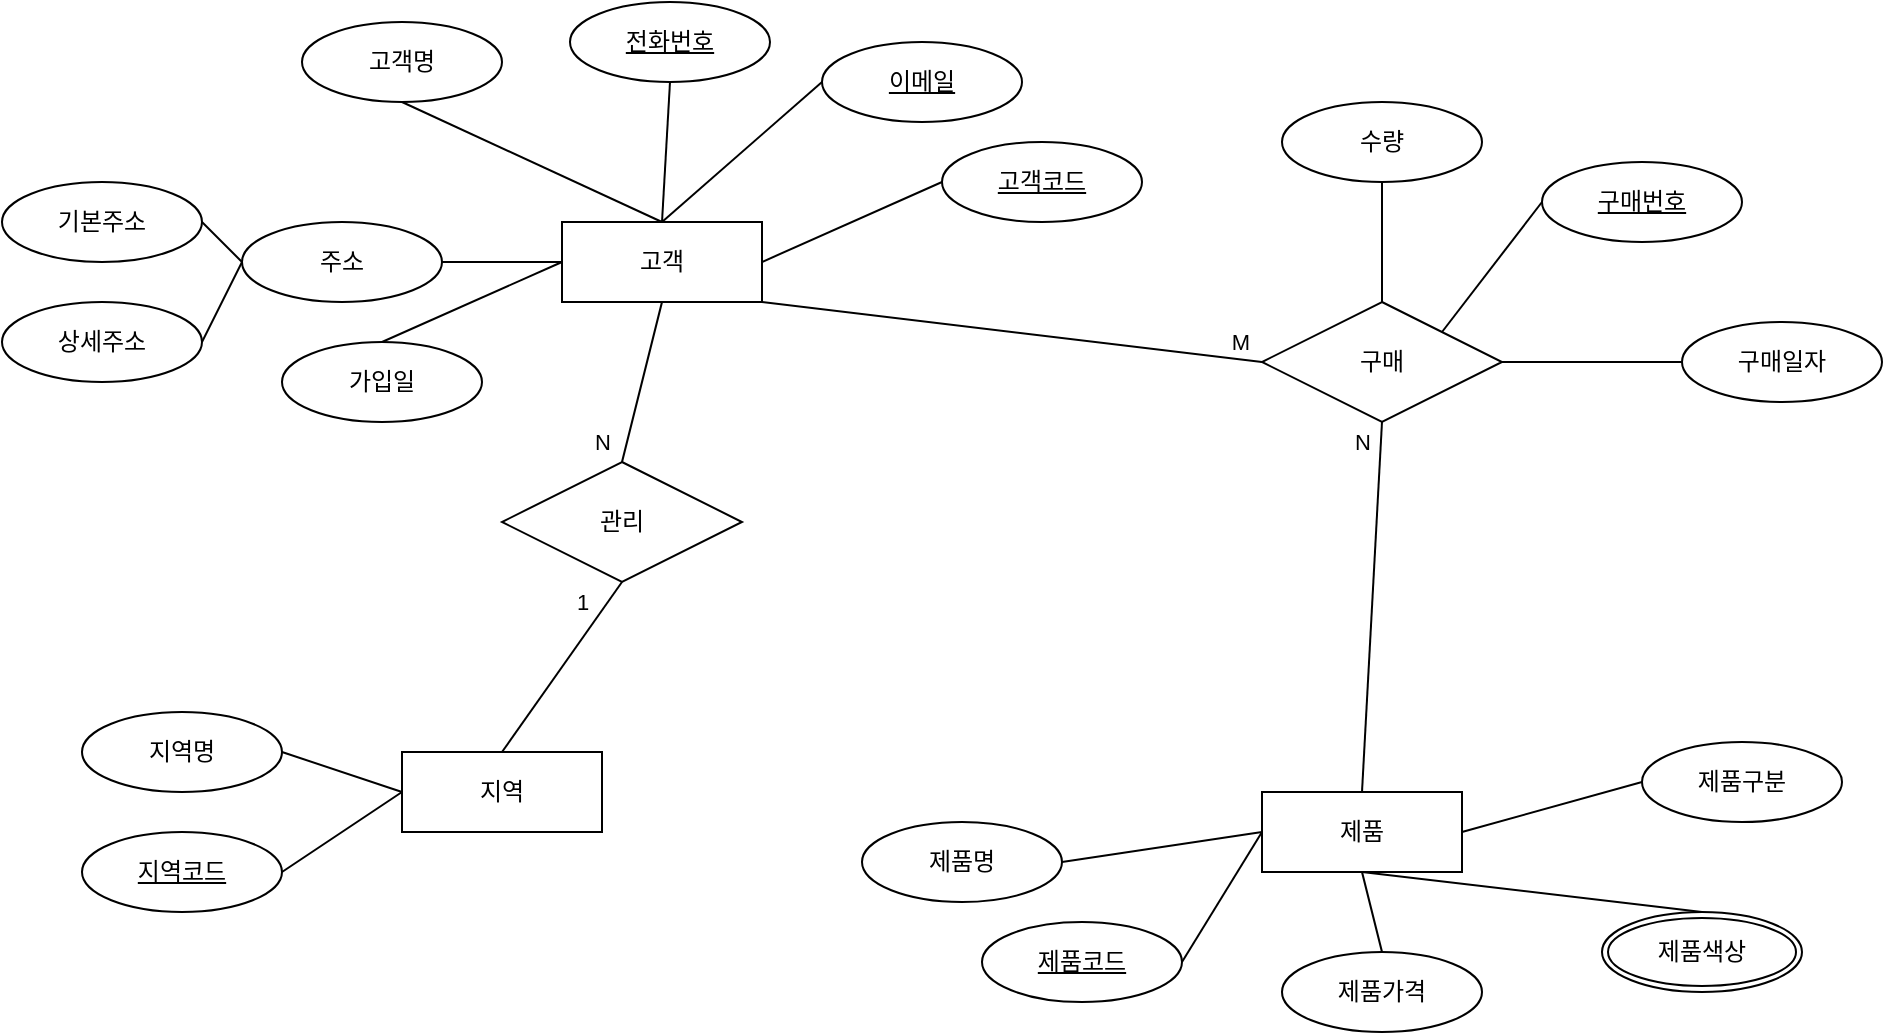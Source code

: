 <mxfile version="25.0.3">
  <diagram name="페이지-1" id="d0QHUHjjBnqB_T0leLFh">
    <mxGraphModel dx="1434" dy="746" grid="1" gridSize="10" guides="1" tooltips="1" connect="1" arrows="1" fold="1" page="1" pageScale="1" pageWidth="827" pageHeight="1169" math="0" shadow="0">
      <root>
        <mxCell id="0" />
        <mxCell id="1" parent="0" />
        <mxCell id="KUGhsdZ3GMTk7Ok1tHTb-1" value="고객" style="whiteSpace=wrap;html=1;align=center;" vertex="1" parent="1">
          <mxGeometry x="360" y="360" width="100" height="40" as="geometry" />
        </mxCell>
        <mxCell id="KUGhsdZ3GMTk7Ok1tHTb-2" value="고객명" style="ellipse;whiteSpace=wrap;html=1;align=center;" vertex="1" parent="1">
          <mxGeometry x="230" y="260" width="100" height="40" as="geometry" />
        </mxCell>
        <mxCell id="KUGhsdZ3GMTk7Ok1tHTb-3" value="" style="endArrow=none;html=1;rounded=0;exitX=0.5;exitY=1;exitDx=0;exitDy=0;entryX=0.5;entryY=0;entryDx=0;entryDy=0;" edge="1" parent="1" source="KUGhsdZ3GMTk7Ok1tHTb-2" target="KUGhsdZ3GMTk7Ok1tHTb-1">
          <mxGeometry relative="1" as="geometry">
            <mxPoint x="330" y="380" as="sourcePoint" />
            <mxPoint x="490" y="380" as="targetPoint" />
          </mxGeometry>
        </mxCell>
        <mxCell id="KUGhsdZ3GMTk7Ok1tHTb-6" value="전화번호" style="ellipse;whiteSpace=wrap;html=1;align=center;fontStyle=4;" vertex="1" parent="1">
          <mxGeometry x="364" y="250" width="100" height="40" as="geometry" />
        </mxCell>
        <mxCell id="KUGhsdZ3GMTk7Ok1tHTb-7" value="" style="endArrow=none;html=1;rounded=0;exitX=0.5;exitY=0;exitDx=0;exitDy=0;entryX=0.5;entryY=1;entryDx=0;entryDy=0;" edge="1" parent="1" source="KUGhsdZ3GMTk7Ok1tHTb-1" target="KUGhsdZ3GMTk7Ok1tHTb-6">
          <mxGeometry relative="1" as="geometry">
            <mxPoint x="340" y="330" as="sourcePoint" />
            <mxPoint x="420" y="370" as="targetPoint" />
          </mxGeometry>
        </mxCell>
        <mxCell id="KUGhsdZ3GMTk7Ok1tHTb-8" value="이메일" style="ellipse;whiteSpace=wrap;html=1;align=center;fontStyle=4;" vertex="1" parent="1">
          <mxGeometry x="490" y="270" width="100" height="40" as="geometry" />
        </mxCell>
        <mxCell id="KUGhsdZ3GMTk7Ok1tHTb-9" value="" style="endArrow=none;html=1;rounded=0;exitX=0.5;exitY=0;exitDx=0;exitDy=0;entryX=0;entryY=0.5;entryDx=0;entryDy=0;" edge="1" parent="1" source="KUGhsdZ3GMTk7Ok1tHTb-1" target="KUGhsdZ3GMTk7Ok1tHTb-8">
          <mxGeometry relative="1" as="geometry">
            <mxPoint x="420" y="370" as="sourcePoint" />
            <mxPoint x="470" y="330" as="targetPoint" />
          </mxGeometry>
        </mxCell>
        <mxCell id="KUGhsdZ3GMTk7Ok1tHTb-10" value="고객코드" style="ellipse;whiteSpace=wrap;html=1;align=center;fontStyle=4;" vertex="1" parent="1">
          <mxGeometry x="550" y="320" width="100" height="40" as="geometry" />
        </mxCell>
        <mxCell id="KUGhsdZ3GMTk7Ok1tHTb-11" value="" style="endArrow=none;html=1;rounded=0;exitX=1;exitY=0.5;exitDx=0;exitDy=0;entryX=0;entryY=0.5;entryDx=0;entryDy=0;" edge="1" parent="1" source="KUGhsdZ3GMTk7Ok1tHTb-1" target="KUGhsdZ3GMTk7Ok1tHTb-10">
          <mxGeometry relative="1" as="geometry">
            <mxPoint x="420" y="370" as="sourcePoint" />
            <mxPoint x="500" y="300" as="targetPoint" />
          </mxGeometry>
        </mxCell>
        <mxCell id="KUGhsdZ3GMTk7Ok1tHTb-12" value="주소" style="ellipse;whiteSpace=wrap;html=1;align=center;" vertex="1" parent="1">
          <mxGeometry x="200" y="360" width="100" height="40" as="geometry" />
        </mxCell>
        <mxCell id="KUGhsdZ3GMTk7Ok1tHTb-13" value="" style="endArrow=none;html=1;rounded=0;exitX=1;exitY=0.5;exitDx=0;exitDy=0;entryX=0;entryY=0.5;entryDx=0;entryDy=0;" edge="1" parent="1" source="KUGhsdZ3GMTk7Ok1tHTb-12" target="KUGhsdZ3GMTk7Ok1tHTb-1">
          <mxGeometry relative="1" as="geometry">
            <mxPoint x="290" y="310" as="sourcePoint" />
            <mxPoint x="420" y="370" as="targetPoint" />
          </mxGeometry>
        </mxCell>
        <mxCell id="KUGhsdZ3GMTk7Ok1tHTb-14" value="기본주소" style="ellipse;whiteSpace=wrap;html=1;align=center;" vertex="1" parent="1">
          <mxGeometry x="80" y="340" width="100" height="40" as="geometry" />
        </mxCell>
        <mxCell id="KUGhsdZ3GMTk7Ok1tHTb-15" value="상세주소" style="ellipse;whiteSpace=wrap;html=1;align=center;" vertex="1" parent="1">
          <mxGeometry x="80" y="400" width="100" height="40" as="geometry" />
        </mxCell>
        <mxCell id="KUGhsdZ3GMTk7Ok1tHTb-17" value="" style="endArrow=none;html=1;rounded=0;exitX=1;exitY=0.5;exitDx=0;exitDy=0;entryX=0;entryY=0.5;entryDx=0;entryDy=0;" edge="1" parent="1" source="KUGhsdZ3GMTk7Ok1tHTb-14" target="KUGhsdZ3GMTk7Ok1tHTb-12">
          <mxGeometry relative="1" as="geometry">
            <mxPoint x="290" y="310" as="sourcePoint" />
            <mxPoint x="420" y="370" as="targetPoint" />
          </mxGeometry>
        </mxCell>
        <mxCell id="KUGhsdZ3GMTk7Ok1tHTb-18" value="" style="endArrow=none;html=1;rounded=0;exitX=1;exitY=0.5;exitDx=0;exitDy=0;entryX=0;entryY=0.5;entryDx=0;entryDy=0;" edge="1" parent="1" source="KUGhsdZ3GMTk7Ok1tHTb-15" target="KUGhsdZ3GMTk7Ok1tHTb-12">
          <mxGeometry relative="1" as="geometry">
            <mxPoint x="190" y="370" as="sourcePoint" />
            <mxPoint x="210" y="390" as="targetPoint" />
          </mxGeometry>
        </mxCell>
        <mxCell id="KUGhsdZ3GMTk7Ok1tHTb-19" value="가입일" style="ellipse;whiteSpace=wrap;html=1;align=center;" vertex="1" parent="1">
          <mxGeometry x="220" y="420" width="100" height="40" as="geometry" />
        </mxCell>
        <mxCell id="KUGhsdZ3GMTk7Ok1tHTb-20" value="" style="endArrow=none;html=1;rounded=0;exitX=0.5;exitY=0;exitDx=0;exitDy=0;entryX=0;entryY=0.5;entryDx=0;entryDy=0;" edge="1" parent="1" source="KUGhsdZ3GMTk7Ok1tHTb-19" target="KUGhsdZ3GMTk7Ok1tHTb-1">
          <mxGeometry relative="1" as="geometry">
            <mxPoint x="310" y="390" as="sourcePoint" />
            <mxPoint x="370" y="390" as="targetPoint" />
          </mxGeometry>
        </mxCell>
        <mxCell id="KUGhsdZ3GMTk7Ok1tHTb-36" value="지역명" style="ellipse;whiteSpace=wrap;html=1;align=center;" vertex="1" parent="1">
          <mxGeometry x="120" y="605" width="100" height="40" as="geometry" />
        </mxCell>
        <mxCell id="KUGhsdZ3GMTk7Ok1tHTb-38" value="지역코드" style="ellipse;whiteSpace=wrap;html=1;align=center;fontStyle=4;" vertex="1" parent="1">
          <mxGeometry x="120" y="665" width="100" height="40" as="geometry" />
        </mxCell>
        <mxCell id="KUGhsdZ3GMTk7Ok1tHTb-39" value="" style="endArrow=none;html=1;rounded=0;entryX=1;entryY=0.5;entryDx=0;entryDy=0;" edge="1" parent="1" target="KUGhsdZ3GMTk7Ok1tHTb-38">
          <mxGeometry relative="1" as="geometry">
            <mxPoint x="280" y="645" as="sourcePoint" />
            <mxPoint x="230" y="635" as="targetPoint" />
          </mxGeometry>
        </mxCell>
        <mxCell id="KUGhsdZ3GMTk7Ok1tHTb-43" value="제품명" style="ellipse;whiteSpace=wrap;html=1;align=center;" vertex="1" parent="1">
          <mxGeometry x="510" y="660" width="100" height="40" as="geometry" />
        </mxCell>
        <mxCell id="KUGhsdZ3GMTk7Ok1tHTb-44" value="" style="endArrow=none;html=1;rounded=0;exitX=0;exitY=0.5;exitDx=0;exitDy=0;entryX=1;entryY=0.5;entryDx=0;entryDy=0;" edge="1" parent="1" source="KUGhsdZ3GMTk7Ok1tHTb-50" target="KUGhsdZ3GMTk7Ok1tHTb-43">
          <mxGeometry relative="1" as="geometry">
            <mxPoint x="744" y="640" as="sourcePoint" />
            <mxPoint x="660" y="620" as="targetPoint" />
          </mxGeometry>
        </mxCell>
        <mxCell id="KUGhsdZ3GMTk7Ok1tHTb-45" value="제품코드" style="ellipse;whiteSpace=wrap;html=1;align=center;fontStyle=4;" vertex="1" parent="1">
          <mxGeometry x="570" y="710" width="100" height="40" as="geometry" />
        </mxCell>
        <mxCell id="KUGhsdZ3GMTk7Ok1tHTb-46" value="" style="endArrow=none;html=1;rounded=0;entryX=1;entryY=0.5;entryDx=0;entryDy=0;exitX=0;exitY=0.5;exitDx=0;exitDy=0;" edge="1" parent="1" target="KUGhsdZ3GMTk7Ok1tHTb-45" source="KUGhsdZ3GMTk7Ok1tHTb-50">
          <mxGeometry relative="1" as="geometry">
            <mxPoint x="740" y="630" as="sourcePoint" />
            <mxPoint x="690" y="620" as="targetPoint" />
          </mxGeometry>
        </mxCell>
        <mxCell id="KUGhsdZ3GMTk7Ok1tHTb-48" value="지역" style="whiteSpace=wrap;html=1;align=center;" vertex="1" parent="1">
          <mxGeometry x="280" y="625" width="100" height="40" as="geometry" />
        </mxCell>
        <mxCell id="KUGhsdZ3GMTk7Ok1tHTb-49" value="" style="endArrow=none;html=1;rounded=0;exitX=0;exitY=0.5;exitDx=0;exitDy=0;entryX=1;entryY=0.5;entryDx=0;entryDy=0;" edge="1" parent="1" source="KUGhsdZ3GMTk7Ok1tHTb-48" target="KUGhsdZ3GMTk7Ok1tHTb-36">
          <mxGeometry relative="1" as="geometry">
            <mxPoint x="584" y="555" as="sourcePoint" />
            <mxPoint x="520" y="525" as="targetPoint" />
          </mxGeometry>
        </mxCell>
        <mxCell id="KUGhsdZ3GMTk7Ok1tHTb-50" value="제품" style="whiteSpace=wrap;html=1;align=center;" vertex="1" parent="1">
          <mxGeometry x="710" y="645" width="100" height="40" as="geometry" />
        </mxCell>
        <mxCell id="KUGhsdZ3GMTk7Ok1tHTb-51" value="제품구분" style="ellipse;whiteSpace=wrap;html=1;align=center;" vertex="1" parent="1">
          <mxGeometry x="900" y="620" width="100" height="40" as="geometry" />
        </mxCell>
        <mxCell id="KUGhsdZ3GMTk7Ok1tHTb-53" value="" style="endArrow=none;html=1;rounded=0;entryX=0;entryY=0.5;entryDx=0;entryDy=0;exitX=1;exitY=0.5;exitDx=0;exitDy=0;" edge="1" parent="1" source="KUGhsdZ3GMTk7Ok1tHTb-50" target="KUGhsdZ3GMTk7Ok1tHTb-51">
          <mxGeometry relative="1" as="geometry">
            <mxPoint x="840" y="645" as="sourcePoint" />
            <mxPoint x="670" y="630" as="targetPoint" />
          </mxGeometry>
        </mxCell>
        <mxCell id="KUGhsdZ3GMTk7Ok1tHTb-54" value="제품색상" style="ellipse;shape=doubleEllipse;margin=3;whiteSpace=wrap;html=1;align=center;" vertex="1" parent="1">
          <mxGeometry x="880" y="705" width="100" height="40" as="geometry" />
        </mxCell>
        <mxCell id="KUGhsdZ3GMTk7Ok1tHTb-55" value="" style="endArrow=none;html=1;rounded=0;entryX=0.5;entryY=0;entryDx=0;entryDy=0;exitX=0.5;exitY=1;exitDx=0;exitDy=0;" edge="1" parent="1" source="KUGhsdZ3GMTk7Ok1tHTb-50" target="KUGhsdZ3GMTk7Ok1tHTb-54">
          <mxGeometry relative="1" as="geometry">
            <mxPoint x="740" y="655" as="sourcePoint" />
            <mxPoint x="690" y="680" as="targetPoint" />
          </mxGeometry>
        </mxCell>
        <mxCell id="KUGhsdZ3GMTk7Ok1tHTb-56" value="제품가격" style="ellipse;whiteSpace=wrap;html=1;align=center;" vertex="1" parent="1">
          <mxGeometry x="720" y="725" width="100" height="40" as="geometry" />
        </mxCell>
        <mxCell id="KUGhsdZ3GMTk7Ok1tHTb-57" value="" style="endArrow=none;html=1;rounded=0;exitX=0.5;exitY=1;exitDx=0;exitDy=0;entryX=0.5;entryY=0;entryDx=0;entryDy=0;" edge="1" parent="1" source="KUGhsdZ3GMTk7Ok1tHTb-50" target="KUGhsdZ3GMTk7Ok1tHTb-56">
          <mxGeometry relative="1" as="geometry">
            <mxPoint x="790" y="635" as="sourcePoint" />
            <mxPoint x="820" y="610" as="targetPoint" />
          </mxGeometry>
        </mxCell>
        <mxCell id="KUGhsdZ3GMTk7Ok1tHTb-58" value="관리" style="shape=rhombus;perimeter=rhombusPerimeter;whiteSpace=wrap;html=1;align=center;" vertex="1" parent="1">
          <mxGeometry x="330" y="480" width="120" height="60" as="geometry" />
        </mxCell>
        <mxCell id="KUGhsdZ3GMTk7Ok1tHTb-59" value="구매" style="shape=rhombus;perimeter=rhombusPerimeter;whiteSpace=wrap;html=1;align=center;" vertex="1" parent="1">
          <mxGeometry x="710" y="400" width="120" height="60" as="geometry" />
        </mxCell>
        <mxCell id="KUGhsdZ3GMTk7Ok1tHTb-67" value="" style="endArrow=none;html=1;rounded=0;exitX=0.5;exitY=0;exitDx=0;exitDy=0;entryX=0.5;entryY=1;entryDx=0;entryDy=0;" edge="1" parent="1" source="KUGhsdZ3GMTk7Ok1tHTb-58" target="KUGhsdZ3GMTk7Ok1tHTb-1">
          <mxGeometry relative="1" as="geometry">
            <mxPoint x="280" y="430" as="sourcePoint" />
            <mxPoint x="370" y="390" as="targetPoint" />
          </mxGeometry>
        </mxCell>
        <mxCell id="KUGhsdZ3GMTk7Ok1tHTb-69" value="N" style="edgeLabel;html=1;align=center;verticalAlign=middle;resizable=0;points=[];" vertex="1" connectable="0" parent="KUGhsdZ3GMTk7Ok1tHTb-67">
          <mxGeometry x="0.006" y="-1" relative="1" as="geometry">
            <mxPoint x="-21" y="30" as="offset" />
          </mxGeometry>
        </mxCell>
        <mxCell id="KUGhsdZ3GMTk7Ok1tHTb-68" value="" style="endArrow=none;html=1;rounded=0;entryX=0.5;entryY=1;entryDx=0;entryDy=0;exitX=0.5;exitY=0;exitDx=0;exitDy=0;" edge="1" parent="1" source="KUGhsdZ3GMTk7Ok1tHTb-48" target="KUGhsdZ3GMTk7Ok1tHTb-58">
          <mxGeometry relative="1" as="geometry">
            <mxPoint x="330" y="620" as="sourcePoint" />
            <mxPoint x="350" y="550" as="targetPoint" />
          </mxGeometry>
        </mxCell>
        <mxCell id="KUGhsdZ3GMTk7Ok1tHTb-70" value="1" style="edgeLabel;html=1;align=center;verticalAlign=middle;resizable=0;points=[];" vertex="1" connectable="0" parent="KUGhsdZ3GMTk7Ok1tHTb-68">
          <mxGeometry x="0.365" relative="1" as="geometry">
            <mxPoint x="-1" y="-17" as="offset" />
          </mxGeometry>
        </mxCell>
        <mxCell id="KUGhsdZ3GMTk7Ok1tHTb-71" value="" style="endArrow=none;html=1;rounded=0;exitX=1;exitY=1;exitDx=0;exitDy=0;entryX=0;entryY=0.5;entryDx=0;entryDy=0;" edge="1" parent="1" source="KUGhsdZ3GMTk7Ok1tHTb-1" target="KUGhsdZ3GMTk7Ok1tHTb-59">
          <mxGeometry relative="1" as="geometry">
            <mxPoint x="470" y="390" as="sourcePoint" />
            <mxPoint x="560" y="350" as="targetPoint" />
          </mxGeometry>
        </mxCell>
        <mxCell id="KUGhsdZ3GMTk7Ok1tHTb-79" value="M" style="edgeLabel;html=1;align=center;verticalAlign=middle;resizable=0;points=[];" vertex="1" connectable="0" parent="KUGhsdZ3GMTk7Ok1tHTb-71">
          <mxGeometry x="0.648" relative="1" as="geometry">
            <mxPoint x="33" y="-5" as="offset" />
          </mxGeometry>
        </mxCell>
        <mxCell id="KUGhsdZ3GMTk7Ok1tHTb-72" value="" style="endArrow=none;html=1;rounded=0;exitX=0.5;exitY=1;exitDx=0;exitDy=0;entryX=0.5;entryY=0;entryDx=0;entryDy=0;" edge="1" parent="1" source="KUGhsdZ3GMTk7Ok1tHTb-59" target="KUGhsdZ3GMTk7Ok1tHTb-50">
          <mxGeometry relative="1" as="geometry">
            <mxPoint x="470" y="410" as="sourcePoint" />
            <mxPoint x="630" y="490" as="targetPoint" />
          </mxGeometry>
        </mxCell>
        <mxCell id="KUGhsdZ3GMTk7Ok1tHTb-80" value="N" style="edgeLabel;html=1;align=center;verticalAlign=middle;resizable=0;points=[];" vertex="1" connectable="0" parent="KUGhsdZ3GMTk7Ok1tHTb-72">
          <mxGeometry x="-0.211" y="1" relative="1" as="geometry">
            <mxPoint x="-7" y="-63" as="offset" />
          </mxGeometry>
        </mxCell>
        <mxCell id="KUGhsdZ3GMTk7Ok1tHTb-73" value="구매번호" style="ellipse;whiteSpace=wrap;html=1;align=center;fontStyle=4;" vertex="1" parent="1">
          <mxGeometry x="850" y="330" width="100" height="40" as="geometry" />
        </mxCell>
        <mxCell id="KUGhsdZ3GMTk7Ok1tHTb-74" value="수량" style="ellipse;whiteSpace=wrap;html=1;align=center;" vertex="1" parent="1">
          <mxGeometry x="720" y="300" width="100" height="40" as="geometry" />
        </mxCell>
        <mxCell id="KUGhsdZ3GMTk7Ok1tHTb-75" value="구매일자" style="ellipse;whiteSpace=wrap;html=1;align=center;" vertex="1" parent="1">
          <mxGeometry x="920" y="410" width="100" height="40" as="geometry" />
        </mxCell>
        <mxCell id="KUGhsdZ3GMTk7Ok1tHTb-76" value="" style="endArrow=none;html=1;rounded=0;entryX=0.5;entryY=1;entryDx=0;entryDy=0;exitX=0.5;exitY=0;exitDx=0;exitDy=0;" edge="1" parent="1" source="KUGhsdZ3GMTk7Ok1tHTb-59" target="KUGhsdZ3GMTk7Ok1tHTb-74">
          <mxGeometry relative="1" as="geometry">
            <mxPoint x="740" y="410" as="sourcePoint" />
            <mxPoint x="810" y="325" as="targetPoint" />
          </mxGeometry>
        </mxCell>
        <mxCell id="KUGhsdZ3GMTk7Ok1tHTb-77" value="" style="endArrow=none;html=1;rounded=0;entryX=0;entryY=0.5;entryDx=0;entryDy=0;exitX=1;exitY=0;exitDx=0;exitDy=0;" edge="1" parent="1" source="KUGhsdZ3GMTk7Ok1tHTb-59" target="KUGhsdZ3GMTk7Ok1tHTb-73">
          <mxGeometry relative="1" as="geometry">
            <mxPoint x="750" y="420" as="sourcePoint" />
            <mxPoint x="847" y="380" as="targetPoint" />
          </mxGeometry>
        </mxCell>
        <mxCell id="KUGhsdZ3GMTk7Ok1tHTb-78" value="" style="endArrow=none;html=1;rounded=0;entryX=0;entryY=0.5;entryDx=0;entryDy=0;exitX=1;exitY=0.5;exitDx=0;exitDy=0;" edge="1" parent="1" source="KUGhsdZ3GMTk7Ok1tHTb-59" target="KUGhsdZ3GMTk7Ok1tHTb-75">
          <mxGeometry relative="1" as="geometry">
            <mxPoint x="780" y="435" as="sourcePoint" />
            <mxPoint x="850" y="410" as="targetPoint" />
          </mxGeometry>
        </mxCell>
      </root>
    </mxGraphModel>
  </diagram>
</mxfile>
